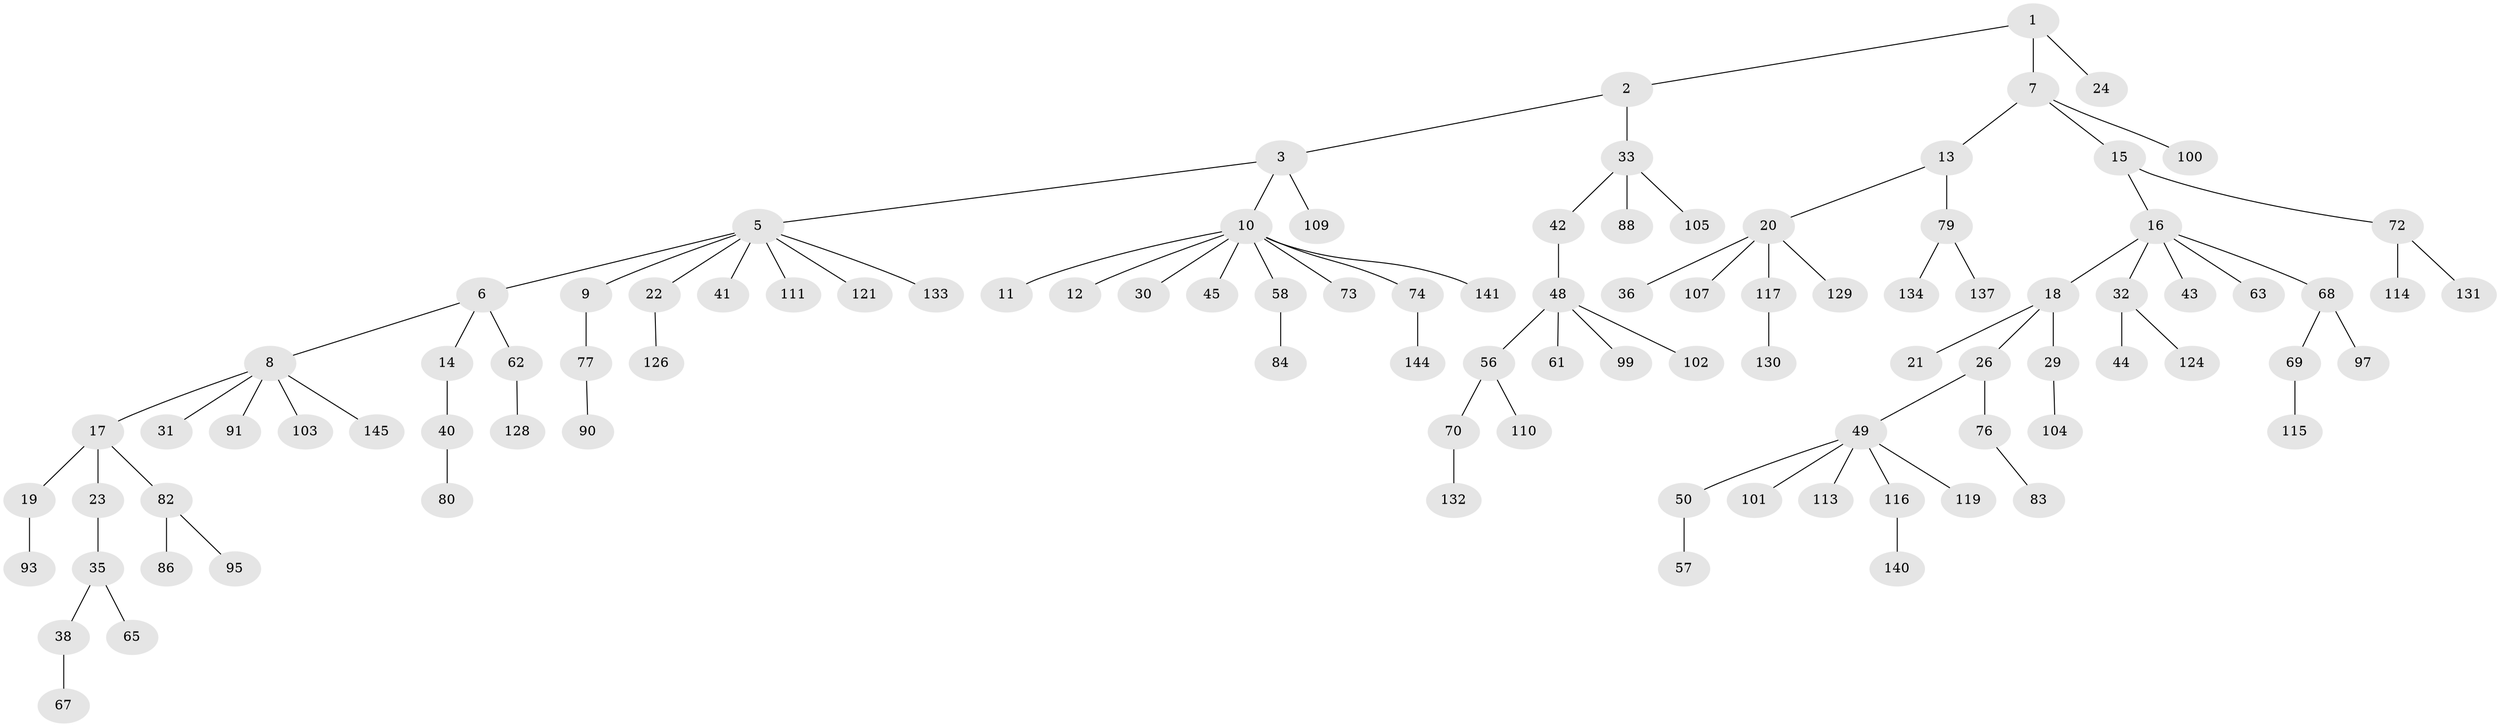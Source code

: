 // Generated by graph-tools (version 1.1) at 2025/24/03/03/25 07:24:08]
// undirected, 101 vertices, 100 edges
graph export_dot {
graph [start="1"]
  node [color=gray90,style=filled];
  1;
  2 [super="+25"];
  3 [super="+4"];
  5 [super="+60"];
  6 [super="+143"];
  7 [super="+78"];
  8 [super="+27"];
  9;
  10 [super="+34"];
  11 [super="+51"];
  12;
  13;
  14 [super="+39"];
  15;
  16 [super="+28"];
  17;
  18;
  19 [super="+81"];
  20 [super="+59"];
  21 [super="+118"];
  22 [super="+94"];
  23 [super="+37"];
  24 [super="+47"];
  26 [super="+46"];
  29;
  30;
  31;
  32 [super="+106"];
  33 [super="+64"];
  35;
  36;
  38;
  40 [super="+53"];
  41 [super="+75"];
  42 [super="+85"];
  43 [super="+52"];
  44;
  45;
  48 [super="+66"];
  49 [super="+55"];
  50 [super="+54"];
  56 [super="+135"];
  57 [super="+125"];
  58;
  61 [super="+112"];
  62 [super="+98"];
  63;
  65 [super="+122"];
  67;
  68;
  69 [super="+92"];
  70 [super="+71"];
  72 [super="+89"];
  73;
  74;
  76;
  77 [super="+87"];
  79 [super="+96"];
  80 [super="+123"];
  82 [super="+142"];
  83;
  84;
  86;
  88;
  90;
  91;
  93;
  95;
  97 [super="+108"];
  99;
  100;
  101 [super="+138"];
  102;
  103;
  104;
  105;
  107 [super="+120"];
  109;
  110;
  111;
  113;
  114 [super="+127"];
  115;
  116 [super="+136"];
  117 [super="+139"];
  119;
  121;
  124;
  126;
  128;
  129;
  130;
  131;
  132;
  133;
  134;
  137;
  140;
  141;
  144;
  145;
  1 -- 2;
  1 -- 7;
  1 -- 24;
  2 -- 3;
  2 -- 33;
  3 -- 5;
  3 -- 10;
  3 -- 109;
  5 -- 6;
  5 -- 9;
  5 -- 22;
  5 -- 41;
  5 -- 111;
  5 -- 121;
  5 -- 133;
  6 -- 8;
  6 -- 14;
  6 -- 62;
  7 -- 13;
  7 -- 15;
  7 -- 100;
  8 -- 17;
  8 -- 91;
  8 -- 103;
  8 -- 145;
  8 -- 31;
  9 -- 77;
  10 -- 11;
  10 -- 12;
  10 -- 30;
  10 -- 45;
  10 -- 73;
  10 -- 74;
  10 -- 58;
  10 -- 141;
  13 -- 20;
  13 -- 79;
  14 -- 40;
  15 -- 16;
  15 -- 72;
  16 -- 18;
  16 -- 32;
  16 -- 43;
  16 -- 63;
  16 -- 68;
  17 -- 19;
  17 -- 23;
  17 -- 82;
  18 -- 21;
  18 -- 26;
  18 -- 29;
  19 -- 93;
  20 -- 36;
  20 -- 117;
  20 -- 129;
  20 -- 107;
  22 -- 126;
  23 -- 35;
  26 -- 76;
  26 -- 49;
  29 -- 104;
  32 -- 44;
  32 -- 124;
  33 -- 42;
  33 -- 88;
  33 -- 105;
  35 -- 38;
  35 -- 65;
  38 -- 67;
  40 -- 80;
  42 -- 48;
  48 -- 56;
  48 -- 61;
  48 -- 99;
  48 -- 102;
  49 -- 50;
  49 -- 101;
  49 -- 113;
  49 -- 119;
  49 -- 116;
  50 -- 57;
  56 -- 70;
  56 -- 110;
  58 -- 84;
  62 -- 128;
  68 -- 69;
  68 -- 97;
  69 -- 115;
  70 -- 132;
  72 -- 114;
  72 -- 131;
  74 -- 144;
  76 -- 83;
  77 -- 90;
  79 -- 134;
  79 -- 137;
  82 -- 86;
  82 -- 95;
  116 -- 140;
  117 -- 130;
}
